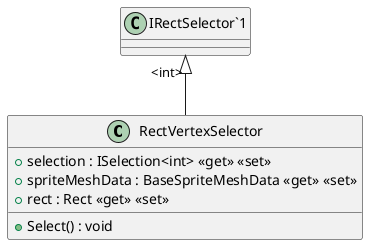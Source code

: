@startuml
class RectVertexSelector {
    + selection : ISelection<int> <<get>> <<set>>
    + spriteMeshData : BaseSpriteMeshData <<get>> <<set>>
    + rect : Rect <<get>> <<set>>
    + Select() : void
}
"IRectSelector`1" "<int>" <|-- RectVertexSelector
@enduml
